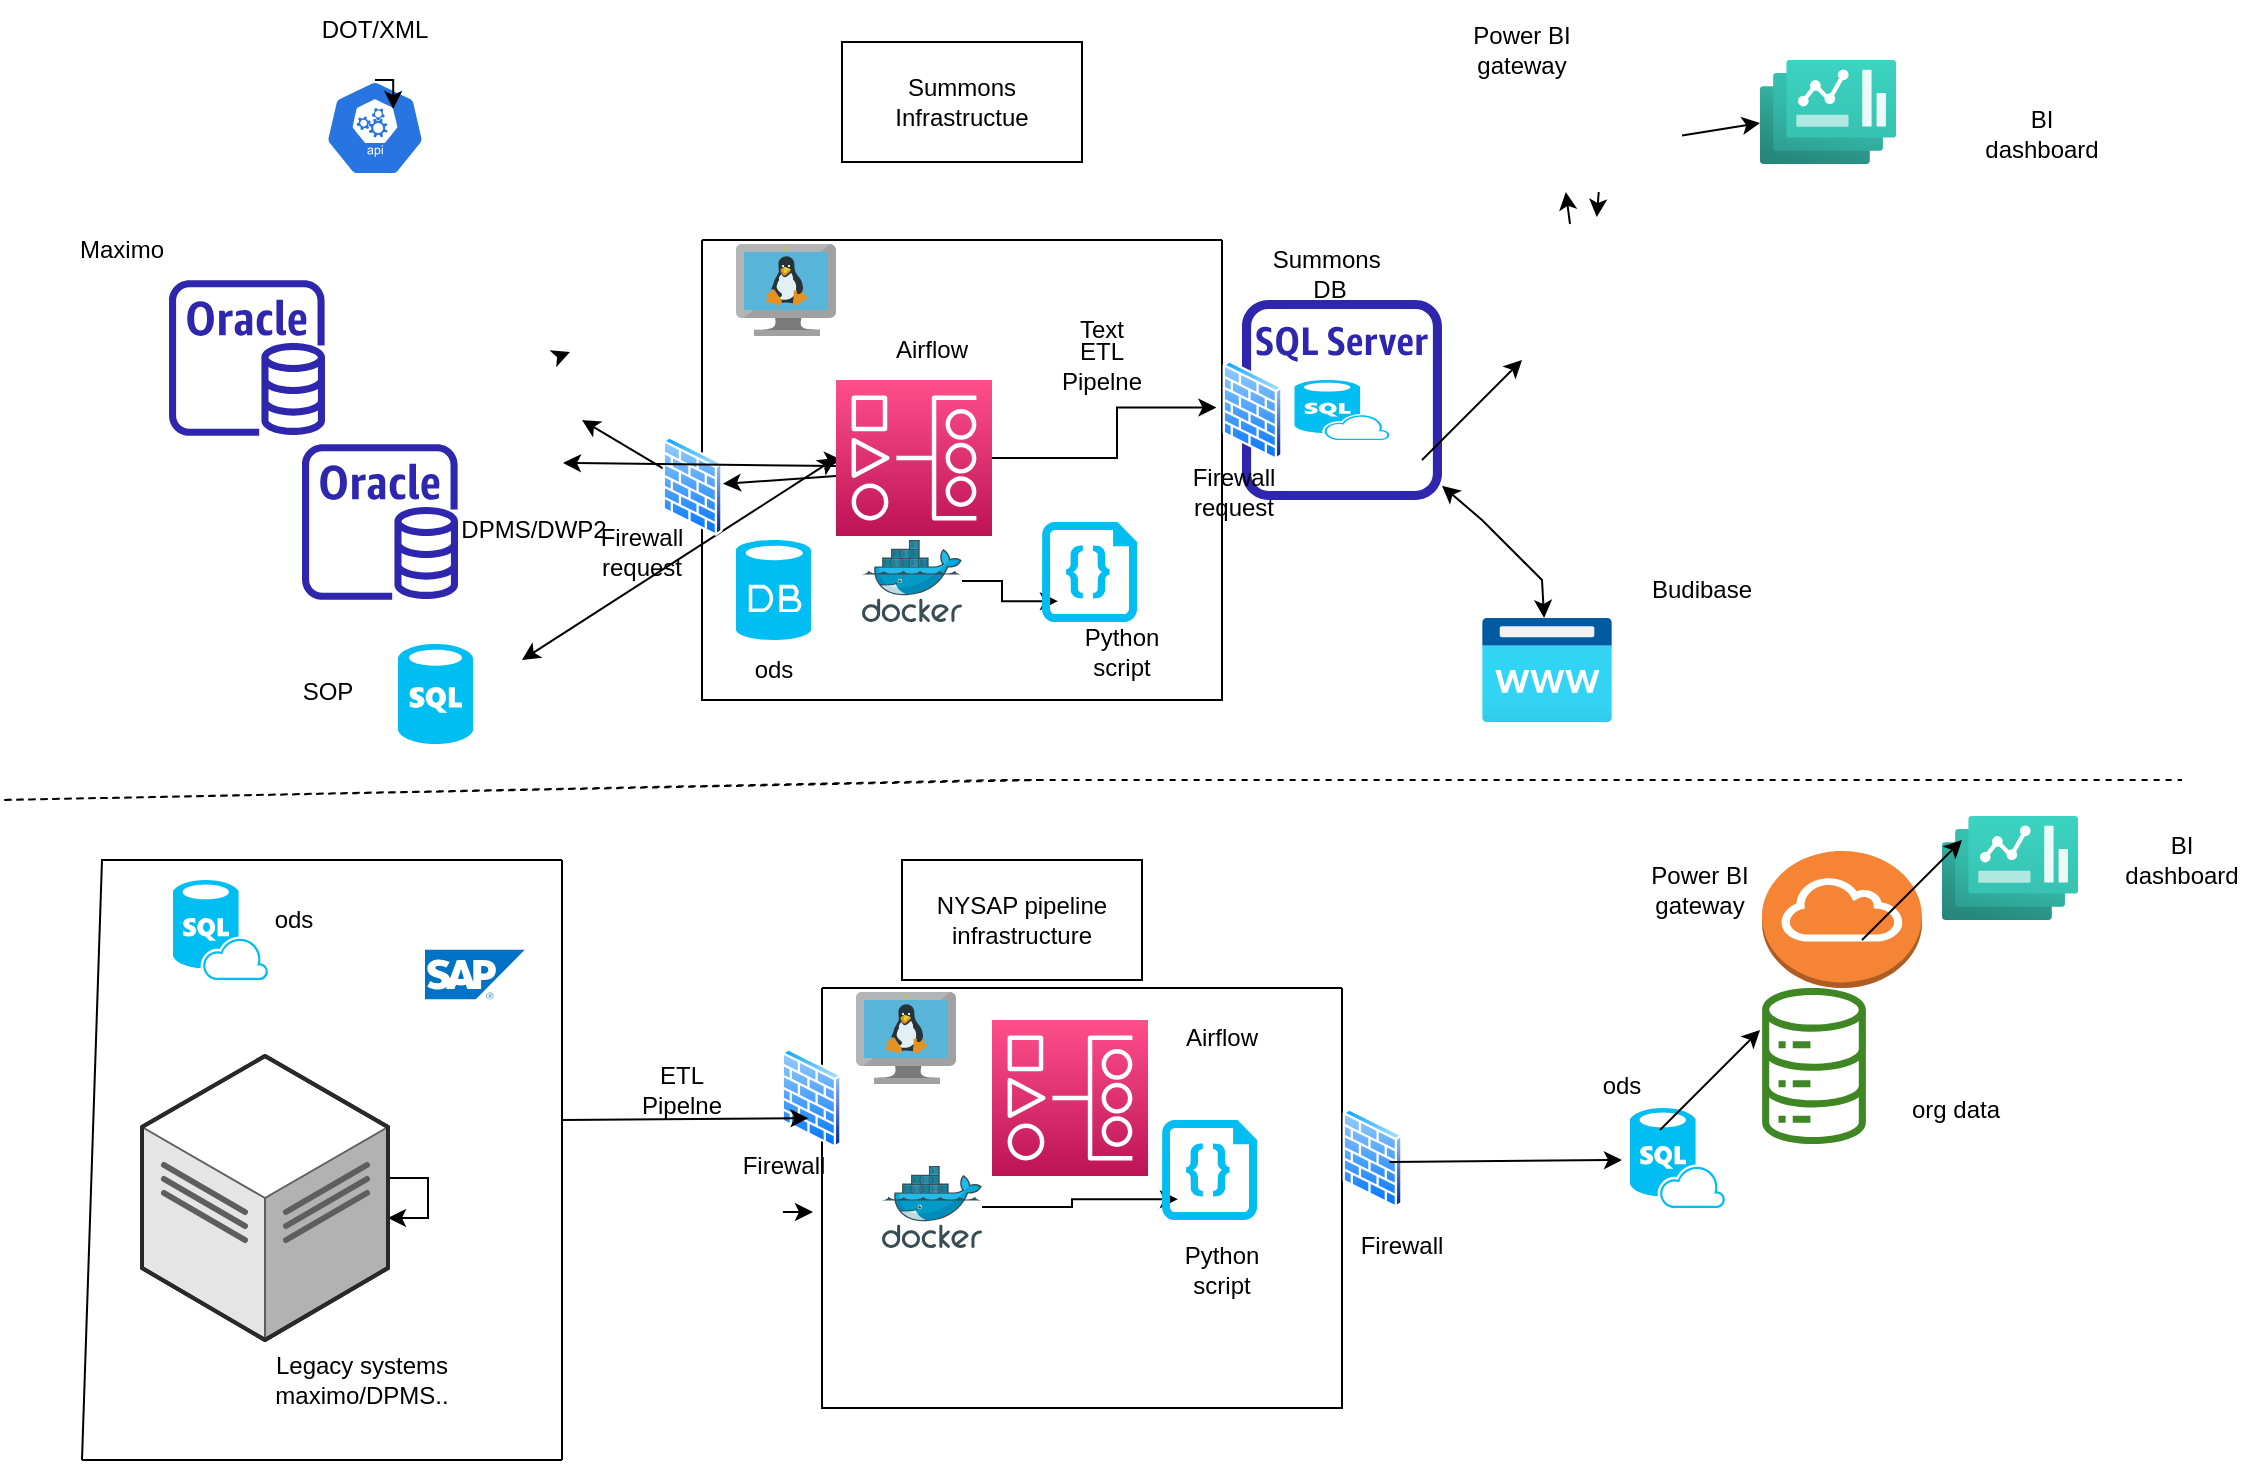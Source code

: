 <mxfile version="21.6.8" type="github">
  <diagram name="Page-1" id="aUZGe2AHAqZRRzVn2fox">
    <mxGraphModel dx="1921" dy="581" grid="1" gridSize="10" guides="1" tooltips="1" connect="1" arrows="1" fold="1" page="1" pageScale="1" pageWidth="850" pageHeight="1100" math="0" shadow="0">
      <root>
        <mxCell id="0" />
        <mxCell id="1" parent="0" />
        <mxCell id="Eo7Du1HbmGVPHumB-nzo-1" value="" style="sketch=0;html=1;dashed=0;whitespace=wrap;fillColor=#2875E2;strokeColor=#ffffff;points=[[0.005,0.63,0],[0.1,0.2,0],[0.9,0.2,0],[0.5,0,0],[0.995,0.63,0],[0.72,0.99,0],[0.5,1,0],[0.28,0.99,0]];verticalLabelPosition=bottom;align=center;verticalAlign=top;shape=mxgraph.kubernetes.icon;prIcon=api" vertex="1" parent="1">
          <mxGeometry x="91.5" y="50" width="50" height="48" as="geometry" />
        </mxCell>
        <mxCell id="Eo7Du1HbmGVPHumB-nzo-4" value="" style="verticalLabelPosition=bottom;html=1;verticalAlign=top;align=center;strokeColor=none;fillColor=#00BEF2;shape=mxgraph.azure.sql_database;" vertex="1" parent="1">
          <mxGeometry x="128" y="332" width="37.5" height="50" as="geometry" />
        </mxCell>
        <mxCell id="Eo7Du1HbmGVPHumB-nzo-10" value="" style="endArrow=classic;html=1;rounded=0;" edge="1" parent="1" source="Eo7Du1HbmGVPHumB-nzo-15">
          <mxGeometry width="50" height="50" relative="1" as="geometry">
            <mxPoint x="210" y="240" as="sourcePoint" />
            <mxPoint x="350" y="240" as="targetPoint" />
          </mxGeometry>
        </mxCell>
        <mxCell id="Eo7Du1HbmGVPHumB-nzo-11" value="" style="verticalLabelPosition=bottom;html=1;verticalAlign=top;align=center;strokeColor=none;fillColor=#00BEF2;shape=mxgraph.azure.sql_database_sql_azure;" vertex="1" parent="1">
          <mxGeometry x="576.25" y="200" width="47.5" height="30" as="geometry" />
        </mxCell>
        <mxCell id="Eo7Du1HbmGVPHumB-nzo-13" value="" style="sketch=0;outlineConnect=0;fontColor=#232F3E;gradientColor=none;fillColor=#2E27AD;strokeColor=none;dashed=0;verticalLabelPosition=bottom;verticalAlign=top;align=center;html=1;fontSize=12;fontStyle=0;aspect=fixed;pointerEvents=1;shape=mxgraph.aws4.rds_sql_server_instance_alt;" vertex="1" parent="1">
          <mxGeometry x="550" y="160" width="100" height="100" as="geometry" />
        </mxCell>
        <mxCell id="Eo7Du1HbmGVPHumB-nzo-16" style="edgeStyle=orthogonalEdgeStyle;rounded=0;orthogonalLoop=1;jettySize=auto;html=1;entryX=-0.128;entryY=0.538;entryDx=0;entryDy=0;entryPerimeter=0;" edge="1" parent="1" source="Eo7Du1HbmGVPHumB-nzo-15" target="Eo7Du1HbmGVPHumB-nzo-13">
          <mxGeometry relative="1" as="geometry" />
        </mxCell>
        <mxCell id="Eo7Du1HbmGVPHumB-nzo-15" value="" style="sketch=0;points=[[0,0,0],[0.25,0,0],[0.5,0,0],[0.75,0,0],[1,0,0],[0,1,0],[0.25,1,0],[0.5,1,0],[0.75,1,0],[1,1,0],[0,0.25,0],[0,0.5,0],[0,0.75,0],[1,0.25,0],[1,0.5,0],[1,0.75,0]];outlineConnect=0;fontColor=#232F3E;gradientColor=#FF4F8B;gradientDirection=north;fillColor=#BC1356;strokeColor=#ffffff;dashed=0;verticalLabelPosition=bottom;verticalAlign=top;align=center;html=1;fontSize=12;fontStyle=0;aspect=fixed;shape=mxgraph.aws4.resourceIcon;resIcon=mxgraph.aws4.managed_workflows_for_apache_airflow;" vertex="1" parent="1">
          <mxGeometry x="347" y="200" width="78" height="78" as="geometry" />
        </mxCell>
        <mxCell id="Eo7Du1HbmGVPHumB-nzo-17" value="" style="endArrow=classic;html=1;rounded=0;" edge="1" parent="1">
          <mxGeometry width="50" height="50" relative="1" as="geometry">
            <mxPoint x="210.5" y="187.37" as="sourcePoint" />
            <mxPoint x="214" y="186" as="targetPoint" />
          </mxGeometry>
        </mxCell>
        <mxCell id="Eo7Du1HbmGVPHumB-nzo-18" value="" style="endArrow=classic;html=1;rounded=0;" edge="1" parent="1" source="Eo7Du1HbmGVPHumB-nzo-39">
          <mxGeometry width="50" height="50" relative="1" as="geometry">
            <mxPoint x="347" y="248" as="sourcePoint" />
            <mxPoint x="220" y="220" as="targetPoint" />
          </mxGeometry>
        </mxCell>
        <mxCell id="Eo7Du1HbmGVPHumB-nzo-19" value="" style="endArrow=classic;startArrow=classic;html=1;rounded=0;entryX=0;entryY=0.5;entryDx=0;entryDy=0;entryPerimeter=0;" edge="1" parent="1" target="Eo7Du1HbmGVPHumB-nzo-15">
          <mxGeometry width="50" height="50" relative="1" as="geometry">
            <mxPoint x="190" y="340" as="sourcePoint" />
            <mxPoint x="240" y="290" as="targetPoint" />
          </mxGeometry>
        </mxCell>
        <mxCell id="Eo7Du1HbmGVPHumB-nzo-23" value="" style="swimlane;startSize=0;" vertex="1" parent="1">
          <mxGeometry x="280" y="130" width="260" height="230" as="geometry" />
        </mxCell>
        <mxCell id="Eo7Du1HbmGVPHumB-nzo-25" value="" style="image;sketch=0;aspect=fixed;html=1;points=[];align=center;fontSize=12;image=img/lib/mscae/VM_Linux.svg;" vertex="1" parent="Eo7Du1HbmGVPHumB-nzo-23">
          <mxGeometry x="17" y="2" width="50" height="46" as="geometry" />
        </mxCell>
        <mxCell id="Eo7Du1HbmGVPHumB-nzo-32" style="edgeStyle=orthogonalEdgeStyle;rounded=0;orthogonalLoop=1;jettySize=auto;html=1;entryX=0.168;entryY=0.792;entryDx=0;entryDy=0;entryPerimeter=0;" edge="1" parent="Eo7Du1HbmGVPHumB-nzo-23" source="Eo7Du1HbmGVPHumB-nzo-27" target="Eo7Du1HbmGVPHumB-nzo-28">
          <mxGeometry relative="1" as="geometry" />
        </mxCell>
        <mxCell id="Eo7Du1HbmGVPHumB-nzo-27" value="" style="image;sketch=0;aspect=fixed;html=1;points=[];align=center;fontSize=12;image=img/lib/mscae/Docker.svg;" vertex="1" parent="Eo7Du1HbmGVPHumB-nzo-23">
          <mxGeometry x="80" y="150" width="50" height="41" as="geometry" />
        </mxCell>
        <mxCell id="Eo7Du1HbmGVPHumB-nzo-28" value="" style="verticalLabelPosition=bottom;html=1;verticalAlign=top;align=center;strokeColor=none;fillColor=#00BEF2;shape=mxgraph.azure.code_file;pointerEvents=1;" vertex="1" parent="Eo7Du1HbmGVPHumB-nzo-23">
          <mxGeometry x="170" y="141" width="47.5" height="50" as="geometry" />
        </mxCell>
        <mxCell id="Eo7Du1HbmGVPHumB-nzo-40" value="" style="image;aspect=fixed;perimeter=ellipsePerimeter;html=1;align=center;shadow=0;dashed=0;spacingTop=3;image=img/lib/active_directory/firewall.svg;" vertex="1" parent="Eo7Du1HbmGVPHumB-nzo-23">
          <mxGeometry x="260" y="60" width="30.5" height="50" as="geometry" />
        </mxCell>
        <mxCell id="Eo7Du1HbmGVPHumB-nzo-86" value="Airflow" style="text;html=1;strokeColor=none;fillColor=none;align=center;verticalAlign=middle;whiteSpace=wrap;rounded=0;" vertex="1" parent="Eo7Du1HbmGVPHumB-nzo-23">
          <mxGeometry x="85" y="40" width="60" height="30" as="geometry" />
        </mxCell>
        <mxCell id="Eo7Du1HbmGVPHumB-nzo-88" value="ETL Pipelne" style="text;html=1;strokeColor=none;fillColor=none;align=center;verticalAlign=middle;whiteSpace=wrap;rounded=0;" vertex="1" parent="Eo7Du1HbmGVPHumB-nzo-23">
          <mxGeometry x="170" y="48" width="60" height="30" as="geometry" />
        </mxCell>
        <mxCell id="Eo7Du1HbmGVPHumB-nzo-87" value="Python script" style="text;html=1;strokeColor=none;fillColor=none;align=center;verticalAlign=middle;whiteSpace=wrap;rounded=0;" vertex="1" parent="Eo7Du1HbmGVPHumB-nzo-23">
          <mxGeometry x="180" y="191" width="60" height="30" as="geometry" />
        </mxCell>
        <mxCell id="Eo7Du1HbmGVPHumB-nzo-111" value="" style="verticalLabelPosition=bottom;html=1;verticalAlign=top;align=center;strokeColor=none;fillColor=#00BEF2;shape=mxgraph.azure.database;" vertex="1" parent="Eo7Du1HbmGVPHumB-nzo-23">
          <mxGeometry x="17" y="150" width="37.5" height="50" as="geometry" />
        </mxCell>
        <mxCell id="Eo7Du1HbmGVPHumB-nzo-113" value="ods" style="text;html=1;strokeColor=none;fillColor=none;align=center;verticalAlign=middle;whiteSpace=wrap;rounded=0;" vertex="1" parent="Eo7Du1HbmGVPHumB-nzo-23">
          <mxGeometry x="6" y="200" width="60" height="30" as="geometry" />
        </mxCell>
        <mxCell id="Eo7Du1HbmGVPHumB-nzo-29" value="" style="image;aspect=fixed;html=1;points=[];align=center;fontSize=12;image=img/lib/azure2/app_services/App_Service_Domains.svg;" vertex="1" parent="1">
          <mxGeometry x="670" y="319" width="65" height="52" as="geometry" />
        </mxCell>
        <mxCell id="Eo7Du1HbmGVPHumB-nzo-33" value="" style="endArrow=classic;html=1;rounded=0;" edge="1" parent="1">
          <mxGeometry width="50" height="50" relative="1" as="geometry">
            <mxPoint x="640" y="240" as="sourcePoint" />
            <mxPoint x="690" y="190" as="targetPoint" />
          </mxGeometry>
        </mxCell>
        <mxCell id="Eo7Du1HbmGVPHumB-nzo-35" value="" style="image;aspect=fixed;html=1;points=[];align=center;fontSize=12;image=img/lib/azure2/other/Dashboard_Hub.svg;" vertex="1" parent="1">
          <mxGeometry x="809" y="40" width="68" height="52" as="geometry" />
        </mxCell>
        <mxCell id="Eo7Du1HbmGVPHumB-nzo-37" value="" style="endArrow=classic;html=1;rounded=0;" edge="1" parent="1" target="Eo7Du1HbmGVPHumB-nzo-35">
          <mxGeometry width="50" height="50" relative="1" as="geometry">
            <mxPoint x="770" y="77.79" as="sourcePoint" />
            <mxPoint x="744" y="102" as="targetPoint" />
          </mxGeometry>
        </mxCell>
        <mxCell id="Eo7Du1HbmGVPHumB-nzo-38" value="" style="endArrow=classic;startArrow=classic;html=1;rounded=0;" edge="1" parent="1" source="Eo7Du1HbmGVPHumB-nzo-13" target="Eo7Du1HbmGVPHumB-nzo-29">
          <mxGeometry width="50" height="50" relative="1" as="geometry">
            <mxPoint x="640" y="290" as="sourcePoint" />
            <mxPoint x="690" y="250" as="targetPoint" />
            <Array as="points">
              <mxPoint x="670" y="270" />
              <mxPoint x="700" y="300" />
            </Array>
          </mxGeometry>
        </mxCell>
        <mxCell id="Eo7Du1HbmGVPHumB-nzo-42" value="" style="endArrow=classic;html=1;rounded=0;" edge="1" parent="1" target="Eo7Du1HbmGVPHumB-nzo-39">
          <mxGeometry width="50" height="50" relative="1" as="geometry">
            <mxPoint x="347" y="248" as="sourcePoint" />
            <mxPoint x="220" y="220" as="targetPoint" />
          </mxGeometry>
        </mxCell>
        <mxCell id="Eo7Du1HbmGVPHumB-nzo-39" value="" style="image;aspect=fixed;perimeter=ellipsePerimeter;html=1;align=center;shadow=0;dashed=0;spacingTop=3;image=img/lib/active_directory/firewall.svg;" vertex="1" parent="1">
          <mxGeometry x="260" y="228" width="30.5" height="50" as="geometry" />
        </mxCell>
        <mxCell id="Eo7Du1HbmGVPHumB-nzo-43" value="Summons Infrastructue&lt;br&gt;" style="rounded=0;whiteSpace=wrap;html=1;" vertex="1" parent="1">
          <mxGeometry x="350" y="31" width="120" height="60" as="geometry" />
        </mxCell>
        <mxCell id="Eo7Du1HbmGVPHumB-nzo-45" value="" style="endArrow=classic;html=1;rounded=0;" edge="1" parent="1">
          <mxGeometry width="50" height="50" relative="1" as="geometry">
            <mxPoint x="728.354" y="106" as="sourcePoint" />
            <mxPoint x="727.409" y="118.5" as="targetPoint" />
          </mxGeometry>
        </mxCell>
        <mxCell id="Eo7Du1HbmGVPHumB-nzo-47" value="NYSAP pipeline infrastructure" style="rounded=0;whiteSpace=wrap;html=1;" vertex="1" parent="1">
          <mxGeometry x="380" y="440" width="120" height="60" as="geometry" />
        </mxCell>
        <mxCell id="Eo7Du1HbmGVPHumB-nzo-51" value="" style="endArrow=none;html=1;rounded=0;" edge="1" parent="1">
          <mxGeometry width="50" height="50" relative="1" as="geometry">
            <mxPoint x="-30" y="740" as="sourcePoint" />
            <mxPoint x="210" y="440" as="targetPoint" />
            <Array as="points">
              <mxPoint x="-20" y="440" />
            </Array>
          </mxGeometry>
        </mxCell>
        <mxCell id="Eo7Du1HbmGVPHumB-nzo-52" value="" style="endArrow=none;html=1;rounded=0;" edge="1" parent="1">
          <mxGeometry width="50" height="50" relative="1" as="geometry">
            <mxPoint x="210" y="740" as="sourcePoint" />
            <mxPoint x="210" y="440" as="targetPoint" />
          </mxGeometry>
        </mxCell>
        <mxCell id="Eo7Du1HbmGVPHumB-nzo-53" value="" style="endArrow=none;html=1;rounded=0;" edge="1" parent="1">
          <mxGeometry width="50" height="50" relative="1" as="geometry">
            <mxPoint x="-30" y="740" as="sourcePoint" />
            <mxPoint x="210" y="740" as="targetPoint" />
          </mxGeometry>
        </mxCell>
        <mxCell id="Eo7Du1HbmGVPHumB-nzo-123" style="edgeStyle=orthogonalEdgeStyle;rounded=0;orthogonalLoop=1;jettySize=auto;html=1;" edge="1" parent="1" source="Eo7Du1HbmGVPHumB-nzo-59" target="Eo7Du1HbmGVPHumB-nzo-59">
          <mxGeometry relative="1" as="geometry" />
        </mxCell>
        <mxCell id="Eo7Du1HbmGVPHumB-nzo-54" value="" style="verticalLabelPosition=bottom;html=1;verticalAlign=top;align=center;strokeColor=none;fillColor=#00BEF2;shape=mxgraph.azure.sql_database_sql_azure;" vertex="1" parent="1">
          <mxGeometry x="15.5" y="450" width="47.5" height="50" as="geometry" />
        </mxCell>
        <mxCell id="Eo7Du1HbmGVPHumB-nzo-56" value="ods" style="text;html=1;strokeColor=none;fillColor=none;align=center;verticalAlign=middle;whiteSpace=wrap;rounded=0;" vertex="1" parent="1">
          <mxGeometry x="46" y="454.75" width="60" height="30" as="geometry" />
        </mxCell>
        <mxCell id="Eo7Du1HbmGVPHumB-nzo-59" value="" style="verticalLabelPosition=bottom;html=1;verticalAlign=top;strokeWidth=1;align=center;outlineConnect=0;dashed=0;outlineConnect=0;shape=mxgraph.aws3d.dataCenter;strokeColor=#5E5E5E;aspect=fixed;" vertex="1" parent="1">
          <mxGeometry y="538" width="123" height="142" as="geometry" />
        </mxCell>
        <mxCell id="Eo7Du1HbmGVPHumB-nzo-60" value="Legacy systems maximo/DPMS.." style="text;html=1;strokeColor=none;fillColor=none;align=center;verticalAlign=middle;whiteSpace=wrap;rounded=0;" vertex="1" parent="1">
          <mxGeometry x="60" y="680" width="100" height="40" as="geometry" />
        </mxCell>
        <mxCell id="Eo7Du1HbmGVPHumB-nzo-62" value="" style="image;sketch=0;aspect=fixed;html=1;points=[];align=center;fontSize=12;image=img/lib/mscae/SAP_HANA_on_Azure.svg;" vertex="1" parent="1">
          <mxGeometry x="141.5" y="484.75" width="50" height="25" as="geometry" />
        </mxCell>
        <mxCell id="Eo7Du1HbmGVPHumB-nzo-63" value="" style="swimlane;startSize=0;" vertex="1" parent="1">
          <mxGeometry x="340" y="504" width="260" height="210" as="geometry" />
        </mxCell>
        <mxCell id="Eo7Du1HbmGVPHumB-nzo-64" value="" style="image;sketch=0;aspect=fixed;html=1;points=[];align=center;fontSize=12;image=img/lib/mscae/VM_Linux.svg;" vertex="1" parent="Eo7Du1HbmGVPHumB-nzo-63">
          <mxGeometry x="17" y="2" width="50" height="46" as="geometry" />
        </mxCell>
        <mxCell id="Eo7Du1HbmGVPHumB-nzo-65" style="edgeStyle=orthogonalEdgeStyle;rounded=0;orthogonalLoop=1;jettySize=auto;html=1;entryX=0.168;entryY=0.792;entryDx=0;entryDy=0;entryPerimeter=0;" edge="1" parent="Eo7Du1HbmGVPHumB-nzo-63" source="Eo7Du1HbmGVPHumB-nzo-66" target="Eo7Du1HbmGVPHumB-nzo-67">
          <mxGeometry relative="1" as="geometry" />
        </mxCell>
        <mxCell id="Eo7Du1HbmGVPHumB-nzo-66" value="" style="image;sketch=0;aspect=fixed;html=1;points=[];align=center;fontSize=12;image=img/lib/mscae/Docker.svg;" vertex="1" parent="Eo7Du1HbmGVPHumB-nzo-63">
          <mxGeometry x="30" y="89" width="50" height="41" as="geometry" />
        </mxCell>
        <mxCell id="Eo7Du1HbmGVPHumB-nzo-67" value="" style="verticalLabelPosition=bottom;html=1;verticalAlign=top;align=center;strokeColor=none;fillColor=#00BEF2;shape=mxgraph.azure.code_file;pointerEvents=1;" vertex="1" parent="Eo7Du1HbmGVPHumB-nzo-63">
          <mxGeometry x="170" y="66" width="47.5" height="50" as="geometry" />
        </mxCell>
        <mxCell id="Eo7Du1HbmGVPHumB-nzo-68" value="" style="image;aspect=fixed;perimeter=ellipsePerimeter;html=1;align=center;shadow=0;dashed=0;spacingTop=3;image=img/lib/active_directory/firewall.svg;" vertex="1" parent="Eo7Du1HbmGVPHumB-nzo-63">
          <mxGeometry x="260" y="60" width="30.5" height="50" as="geometry" />
        </mxCell>
        <mxCell id="Eo7Du1HbmGVPHumB-nzo-70" value="" style="sketch=0;points=[[0,0,0],[0.25,0,0],[0.5,0,0],[0.75,0,0],[1,0,0],[0,1,0],[0.25,1,0],[0.5,1,0],[0.75,1,0],[1,1,0],[0,0.25,0],[0,0.5,0],[0,0.75,0],[1,0.25,0],[1,0.5,0],[1,0.75,0]];outlineConnect=0;fontColor=#232F3E;gradientColor=#FF4F8B;gradientDirection=north;fillColor=#BC1356;strokeColor=#ffffff;dashed=0;verticalLabelPosition=bottom;verticalAlign=top;align=center;html=1;fontSize=12;fontStyle=0;aspect=fixed;shape=mxgraph.aws4.resourceIcon;resIcon=mxgraph.aws4.managed_workflows_for_apache_airflow;" vertex="1" parent="Eo7Du1HbmGVPHumB-nzo-63">
          <mxGeometry x="85" y="16" width="78" height="78" as="geometry" />
        </mxCell>
        <mxCell id="Eo7Du1HbmGVPHumB-nzo-79" value="" style="image;aspect=fixed;perimeter=ellipsePerimeter;html=1;align=center;shadow=0;dashed=0;spacingTop=3;image=img/lib/active_directory/firewall.svg;" vertex="1" parent="Eo7Du1HbmGVPHumB-nzo-63">
          <mxGeometry x="-20.5" y="30" width="30.5" height="50" as="geometry" />
        </mxCell>
        <mxCell id="Eo7Du1HbmGVPHumB-nzo-100" value="Python script" style="text;html=1;strokeColor=none;fillColor=none;align=center;verticalAlign=middle;whiteSpace=wrap;rounded=0;" vertex="1" parent="Eo7Du1HbmGVPHumB-nzo-63">
          <mxGeometry x="170" y="126" width="60" height="30" as="geometry" />
        </mxCell>
        <mxCell id="Eo7Du1HbmGVPHumB-nzo-101" value="Airflow" style="text;html=1;strokeColor=none;fillColor=none;align=center;verticalAlign=middle;whiteSpace=wrap;rounded=0;" vertex="1" parent="Eo7Du1HbmGVPHumB-nzo-63">
          <mxGeometry x="170" y="10" width="60" height="30" as="geometry" />
        </mxCell>
        <mxCell id="Eo7Du1HbmGVPHumB-nzo-69" value="" style="endArrow=classic;html=1;rounded=0;entryX=-0.026;entryY=0.31;entryDx=0;entryDy=0;entryPerimeter=0;" edge="1" parent="1" target="Eo7Du1HbmGVPHumB-nzo-63">
          <mxGeometry width="50" height="50" relative="1" as="geometry">
            <mxPoint x="210" y="570" as="sourcePoint" />
            <mxPoint x="330" y="580" as="targetPoint" />
          </mxGeometry>
        </mxCell>
        <mxCell id="Eo7Du1HbmGVPHumB-nzo-71" value="" style="verticalLabelPosition=bottom;html=1;verticalAlign=top;align=center;strokeColor=none;fillColor=#00BEF2;shape=mxgraph.azure.sql_database_sql_azure;" vertex="1" parent="1">
          <mxGeometry x="744" y="564" width="47.5" height="50" as="geometry" />
        </mxCell>
        <mxCell id="Eo7Du1HbmGVPHumB-nzo-72" value="" style="endArrow=classic;html=1;rounded=0;" edge="1" parent="1">
          <mxGeometry width="50" height="50" relative="1" as="geometry">
            <mxPoint x="623.75" y="591" as="sourcePoint" />
            <mxPoint x="740" y="590" as="targetPoint" />
          </mxGeometry>
        </mxCell>
        <mxCell id="Eo7Du1HbmGVPHumB-nzo-73" value="" style="sketch=0;outlineConnect=0;fontColor=#232F3E;gradientColor=none;fillColor=#3F8624;strokeColor=none;dashed=0;verticalLabelPosition=bottom;verticalAlign=top;align=center;html=1;fontSize=12;fontStyle=0;aspect=fixed;pointerEvents=1;shape=mxgraph.aws4.iot_analytics_data_store;" vertex="1" parent="1">
          <mxGeometry x="809" y="504" width="54" height="78" as="geometry" />
        </mxCell>
        <mxCell id="Eo7Du1HbmGVPHumB-nzo-74" value="" style="endArrow=classic;html=1;rounded=0;" edge="1" parent="1">
          <mxGeometry width="50" height="50" relative="1" as="geometry">
            <mxPoint x="759" y="575" as="sourcePoint" />
            <mxPoint x="809" y="525" as="targetPoint" />
          </mxGeometry>
        </mxCell>
        <mxCell id="Eo7Du1HbmGVPHumB-nzo-75" value="" style="outlineConnect=0;dashed=0;verticalLabelPosition=bottom;verticalAlign=top;align=center;html=1;shape=mxgraph.aws3.internet_gateway;fillColor=#F58534;gradientColor=none;direction=east;" vertex="1" parent="1">
          <mxGeometry x="810" y="435.5" width="80" height="68.5" as="geometry" />
        </mxCell>
        <mxCell id="Eo7Du1HbmGVPHumB-nzo-76" value="" style="image;aspect=fixed;html=1;points=[];align=center;fontSize=12;image=img/lib/azure2/other/Dashboard_Hub.svg;" vertex="1" parent="1">
          <mxGeometry x="900" y="418" width="68" height="52" as="geometry" />
        </mxCell>
        <mxCell id="Eo7Du1HbmGVPHumB-nzo-78" value="" style="endArrow=classic;html=1;rounded=0;" edge="1" parent="1">
          <mxGeometry width="50" height="50" relative="1" as="geometry">
            <mxPoint x="860" y="480" as="sourcePoint" />
            <mxPoint x="910" y="430" as="targetPoint" />
          </mxGeometry>
        </mxCell>
        <mxCell id="Eo7Du1HbmGVPHumB-nzo-80" value="DOT/XML" style="text;html=1;strokeColor=none;fillColor=none;align=center;verticalAlign=middle;whiteSpace=wrap;rounded=0;" vertex="1" parent="1">
          <mxGeometry x="83" y="10" width="67" height="30" as="geometry" />
        </mxCell>
        <mxCell id="Eo7Du1HbmGVPHumB-nzo-81" value="Maximo" style="text;html=1;strokeColor=none;fillColor=none;align=center;verticalAlign=middle;whiteSpace=wrap;rounded=0;" vertex="1" parent="1">
          <mxGeometry x="-40" y="120" width="60" height="30" as="geometry" />
        </mxCell>
        <mxCell id="Eo7Du1HbmGVPHumB-nzo-85" value="SOP" style="text;html=1;strokeColor=none;fillColor=none;align=center;verticalAlign=middle;whiteSpace=wrap;rounded=0;" vertex="1" parent="1">
          <mxGeometry x="63" y="341" width="60" height="30" as="geometry" />
        </mxCell>
        <mxCell id="Eo7Du1HbmGVPHumB-nzo-89" value="Firewall request&lt;br&gt;" style="text;html=1;strokeColor=none;fillColor=none;align=center;verticalAlign=middle;whiteSpace=wrap;rounded=0;" vertex="1" parent="1">
          <mxGeometry x="220" y="271" width="60" height="30" as="geometry" />
        </mxCell>
        <mxCell id="Eo7Du1HbmGVPHumB-nzo-90" value="Firewall request&lt;br&gt;" style="text;html=1;strokeColor=none;fillColor=none;align=center;verticalAlign=middle;whiteSpace=wrap;rounded=0;" vertex="1" parent="1">
          <mxGeometry x="516.25" y="241" width="60" height="30" as="geometry" />
        </mxCell>
        <mxCell id="Eo7Du1HbmGVPHumB-nzo-91" value="Summons&amp;nbsp; DB" style="text;html=1;strokeColor=none;fillColor=none;align=center;verticalAlign=middle;whiteSpace=wrap;rounded=0;" vertex="1" parent="1">
          <mxGeometry x="564" y="132" width="60" height="30" as="geometry" />
        </mxCell>
        <mxCell id="Eo7Du1HbmGVPHumB-nzo-93" value="Power BI gateway" style="text;html=1;strokeColor=none;fillColor=none;align=center;verticalAlign=middle;whiteSpace=wrap;rounded=0;" vertex="1" parent="1">
          <mxGeometry x="660" y="20" width="60" height="30" as="geometry" />
        </mxCell>
        <mxCell id="Eo7Du1HbmGVPHumB-nzo-94" value="Budibase" style="text;html=1;strokeColor=none;fillColor=none;align=center;verticalAlign=middle;whiteSpace=wrap;rounded=0;" vertex="1" parent="1">
          <mxGeometry x="750" y="290" width="60" height="30" as="geometry" />
        </mxCell>
        <mxCell id="Eo7Du1HbmGVPHumB-nzo-95" value="BI dashboard&lt;br&gt;" style="text;html=1;strokeColor=none;fillColor=none;align=center;verticalAlign=middle;whiteSpace=wrap;rounded=0;" vertex="1" parent="1">
          <mxGeometry x="920" y="62" width="60" height="30" as="geometry" />
        </mxCell>
        <mxCell id="Eo7Du1HbmGVPHumB-nzo-97" value="Firewall" style="text;html=1;strokeColor=none;fillColor=none;align=center;verticalAlign=middle;whiteSpace=wrap;rounded=0;" vertex="1" parent="1">
          <mxGeometry x="290.5" y="570" width="60" height="46" as="geometry" />
        </mxCell>
        <mxCell id="Eo7Du1HbmGVPHumB-nzo-98" value="ETL Pipelne" style="text;html=1;strokeColor=none;fillColor=none;align=center;verticalAlign=middle;whiteSpace=wrap;rounded=0;" vertex="1" parent="1">
          <mxGeometry x="240" y="540" width="60" height="30" as="geometry" />
        </mxCell>
        <mxCell id="Eo7Du1HbmGVPHumB-nzo-99" style="edgeStyle=orthogonalEdgeStyle;rounded=0;orthogonalLoop=1;jettySize=auto;html=1;exitX=0.5;exitY=1;exitDx=0;exitDy=0;entryX=0.75;entryY=1;entryDx=0;entryDy=0;" edge="1" parent="1" source="Eo7Du1HbmGVPHumB-nzo-97" target="Eo7Du1HbmGVPHumB-nzo-97">
          <mxGeometry relative="1" as="geometry" />
        </mxCell>
        <mxCell id="Eo7Du1HbmGVPHumB-nzo-102" value="Firewall" style="text;html=1;strokeColor=none;fillColor=none;align=center;verticalAlign=middle;whiteSpace=wrap;rounded=0;" vertex="1" parent="1">
          <mxGeometry x="600" y="610" width="60" height="46" as="geometry" />
        </mxCell>
        <mxCell id="Eo7Du1HbmGVPHumB-nzo-103" value="ods" style="text;html=1;strokeColor=none;fillColor=none;align=center;verticalAlign=middle;whiteSpace=wrap;rounded=0;" vertex="1" parent="1">
          <mxGeometry x="710" y="538" width="60" height="30" as="geometry" />
        </mxCell>
        <mxCell id="Eo7Du1HbmGVPHumB-nzo-104" value="org data" style="text;html=1;strokeColor=none;fillColor=none;align=center;verticalAlign=middle;whiteSpace=wrap;rounded=0;" vertex="1" parent="1">
          <mxGeometry x="877" y="550" width="60" height="30" as="geometry" />
        </mxCell>
        <mxCell id="Eo7Du1HbmGVPHumB-nzo-105" value="Power BI gateway" style="text;html=1;strokeColor=none;fillColor=none;align=center;verticalAlign=middle;whiteSpace=wrap;rounded=0;" vertex="1" parent="1">
          <mxGeometry x="749" y="440" width="60" height="30" as="geometry" />
        </mxCell>
        <mxCell id="Eo7Du1HbmGVPHumB-nzo-106" value="BI dashboard&lt;br&gt;" style="text;html=1;strokeColor=none;fillColor=none;align=center;verticalAlign=middle;whiteSpace=wrap;rounded=0;" vertex="1" parent="1">
          <mxGeometry x="990" y="424.75" width="60" height="30" as="geometry" />
        </mxCell>
        <mxCell id="Eo7Du1HbmGVPHumB-nzo-112" value="Text" style="text;html=1;strokeColor=none;fillColor=none;align=center;verticalAlign=middle;whiteSpace=wrap;rounded=0;" vertex="1" parent="1">
          <mxGeometry x="450" y="160" width="60" height="30" as="geometry" />
        </mxCell>
        <mxCell id="Eo7Du1HbmGVPHumB-nzo-2" value="" style="sketch=0;outlineConnect=0;fontColor=#232F3E;gradientColor=none;fillColor=#2E27AD;strokeColor=none;dashed=0;verticalLabelPosition=bottom;verticalAlign=top;align=center;html=1;fontSize=12;fontStyle=0;aspect=fixed;pointerEvents=1;shape=mxgraph.aws4.rds_oracle_instance;" vertex="1" parent="1">
          <mxGeometry x="13.5" y="150" width="78" height="78" as="geometry" />
        </mxCell>
        <mxCell id="Eo7Du1HbmGVPHumB-nzo-116" value="" style="sketch=0;outlineConnect=0;fontColor=#232F3E;gradientColor=none;fillColor=#2E27AD;strokeColor=none;dashed=0;verticalLabelPosition=bottom;verticalAlign=top;align=center;html=1;fontSize=12;fontStyle=0;aspect=fixed;pointerEvents=1;shape=mxgraph.aws4.rds_oracle_instance;" vertex="1" parent="1">
          <mxGeometry x="80" y="232" width="78" height="78" as="geometry" />
        </mxCell>
        <mxCell id="Eo7Du1HbmGVPHumB-nzo-117" value="DPMS/DWP2" style="text;html=1;strokeColor=none;fillColor=none;align=center;verticalAlign=middle;whiteSpace=wrap;rounded=0;" vertex="1" parent="1">
          <mxGeometry x="165.5" y="260" width="60" height="30" as="geometry" />
        </mxCell>
        <mxCell id="Eo7Du1HbmGVPHumB-nzo-118" value="" style="endArrow=classic;html=1;rounded=0;" edge="1" parent="1">
          <mxGeometry width="50" height="50" relative="1" as="geometry">
            <mxPoint x="714" y="122" as="sourcePoint" />
            <mxPoint x="711.913" y="106" as="targetPoint" />
          </mxGeometry>
        </mxCell>
        <mxCell id="Eo7Du1HbmGVPHumB-nzo-119" value="" style="endArrow=none;dashed=1;html=1;rounded=0;" edge="1" parent="1">
          <mxGeometry width="50" height="50" relative="1" as="geometry">
            <mxPoint x="450" y="400" as="sourcePoint" />
            <mxPoint x="1020" y="400" as="targetPoint" />
            <Array as="points">
              <mxPoint x="-70" y="410" />
              <mxPoint x="430" y="400" />
            </Array>
          </mxGeometry>
        </mxCell>
        <mxCell id="Eo7Du1HbmGVPHumB-nzo-127" style="edgeStyle=orthogonalEdgeStyle;rounded=0;orthogonalLoop=1;jettySize=auto;html=1;exitX=0.5;exitY=0;exitDx=0;exitDy=0;exitPerimeter=0;entryX=0.682;entryY=0.303;entryDx=0;entryDy=0;entryPerimeter=0;" edge="1" parent="1" source="Eo7Du1HbmGVPHumB-nzo-1" target="Eo7Du1HbmGVPHumB-nzo-1">
          <mxGeometry relative="1" as="geometry" />
        </mxCell>
        <mxCell id="Eo7Du1HbmGVPHumB-nzo-128" value="" style="endArrow=classic;html=1;rounded=0;" edge="1" parent="1">
          <mxGeometry width="50" height="50" relative="1" as="geometry">
            <mxPoint x="347" y="243" as="sourcePoint" />
            <mxPoint x="210.5" y="241.489" as="targetPoint" />
          </mxGeometry>
        </mxCell>
      </root>
    </mxGraphModel>
  </diagram>
</mxfile>
